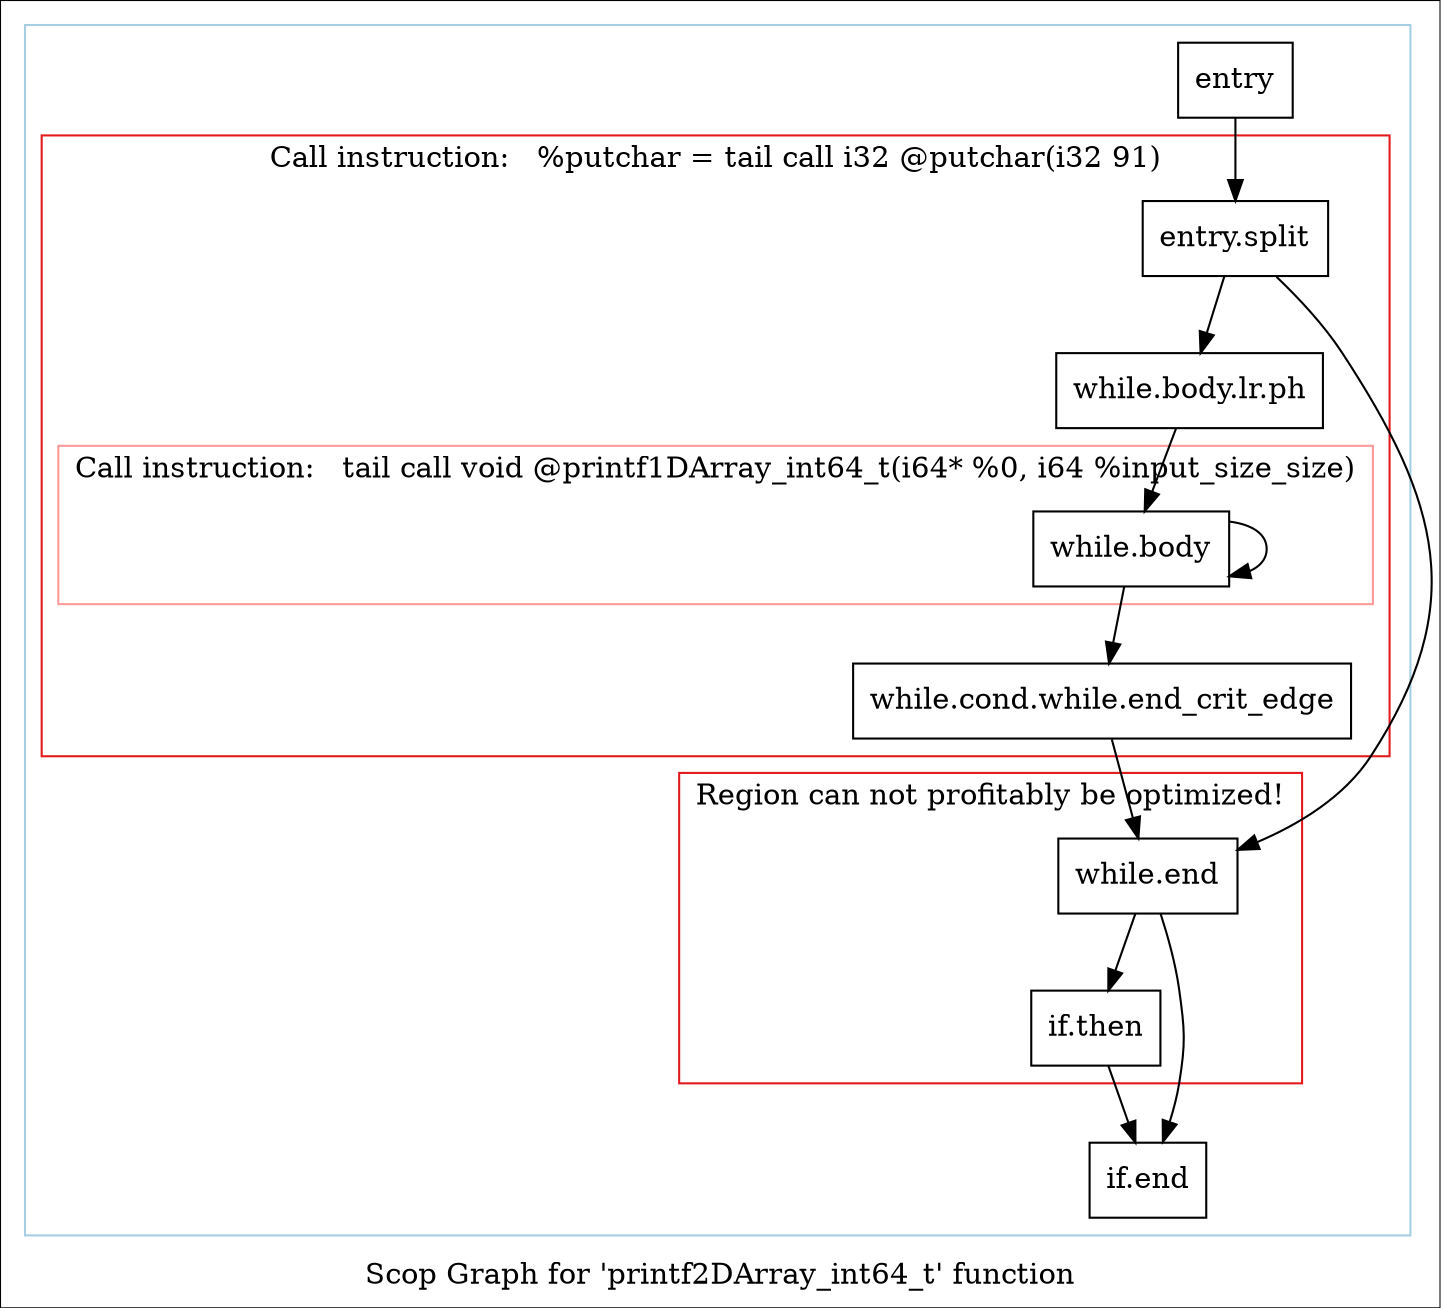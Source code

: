 digraph "Scop Graph for 'printf2DArray_int64_t' function" {
	label="Scop Graph for 'printf2DArray_int64_t' function";

	Node0xd406610 [shape=record,label="{entry}"];
	Node0xd406610 -> Node0xd3b70f0;
	Node0xd3b70f0 [shape=record,label="{entry.split}"];
	Node0xd3b70f0 -> Node0xd3be980;
	Node0xd3b70f0 -> Node0xd3e32f0;
	Node0xd3be980 [shape=record,label="{while.end}"];
	Node0xd3be980 -> Node0xd3a48d0;
	Node0xd3be980 -> Node0xd399420;
	Node0xd3a48d0 [shape=record,label="{if.then}"];
	Node0xd3a48d0 -> Node0xd399420;
	Node0xd399420 [shape=record,label="{if.end}"];
	Node0xd3e32f0 [shape=record,label="{while.body.lr.ph}"];
	Node0xd3e32f0 -> Node0xd3b5670;
	Node0xd3b5670 [shape=record,label="{while.body}"];
	Node0xd3b5670 -> Node0xd3b5670[constraint=false];
	Node0xd3b5670 -> Node0xd39f780;
	Node0xd39f780 [shape=record,label="{while.cond.while.end_crit_edge}"];
	Node0xd39f780 -> Node0xd3be980;
	colorscheme = "paired12"
        subgraph cluster_0xd41ccd0 {
          label = "";
          style = solid;
          color = 1
          subgraph cluster_0xd40d0e0 {
            label = "Call instruction:   %putchar = tail call i32 @putchar(i32 91)";
            style = solid;
            color = 6
            subgraph cluster_0xd40d060 {
              label = "Call instruction:   tail call void @printf1DArray_int64_t(i64* %0, i64 %input_size_size)";
              style = solid;
              color = 5
              Node0xd3b5670;
            }
            Node0xd3b70f0;
            Node0xd3e32f0;
            Node0xd39f780;
          }
          subgraph cluster_0xd3fbd20 {
            label = "Region can not profitably be optimized!";
            style = solid;
            color = 6
            Node0xd3be980;
            Node0xd3a48d0;
          }
          Node0xd406610;
          Node0xd399420;
        }
}
